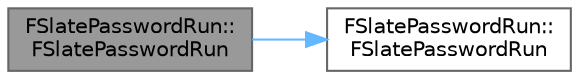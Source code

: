 digraph "FSlatePasswordRun::FSlatePasswordRun"
{
 // INTERACTIVE_SVG=YES
 // LATEX_PDF_SIZE
  bgcolor="transparent";
  edge [fontname=Helvetica,fontsize=10,labelfontname=Helvetica,labelfontsize=10];
  node [fontname=Helvetica,fontsize=10,shape=box,height=0.2,width=0.4];
  rankdir="LR";
  Node1 [id="Node000001",label="FSlatePasswordRun::\lFSlatePasswordRun",height=0.2,width=0.4,color="gray40", fillcolor="grey60", style="filled", fontcolor="black",tooltip=" "];
  Node1 -> Node2 [id="edge1_Node000001_Node000002",color="steelblue1",style="solid",tooltip=" "];
  Node2 [id="Node000002",label="FSlatePasswordRun::\lFSlatePasswordRun",height=0.2,width=0.4,color="grey40", fillcolor="white", style="filled",URL="$d4/df0/classFSlatePasswordRun.html#a207ca00aaaa43bffdf437613d86a4540",tooltip=" "];
}
